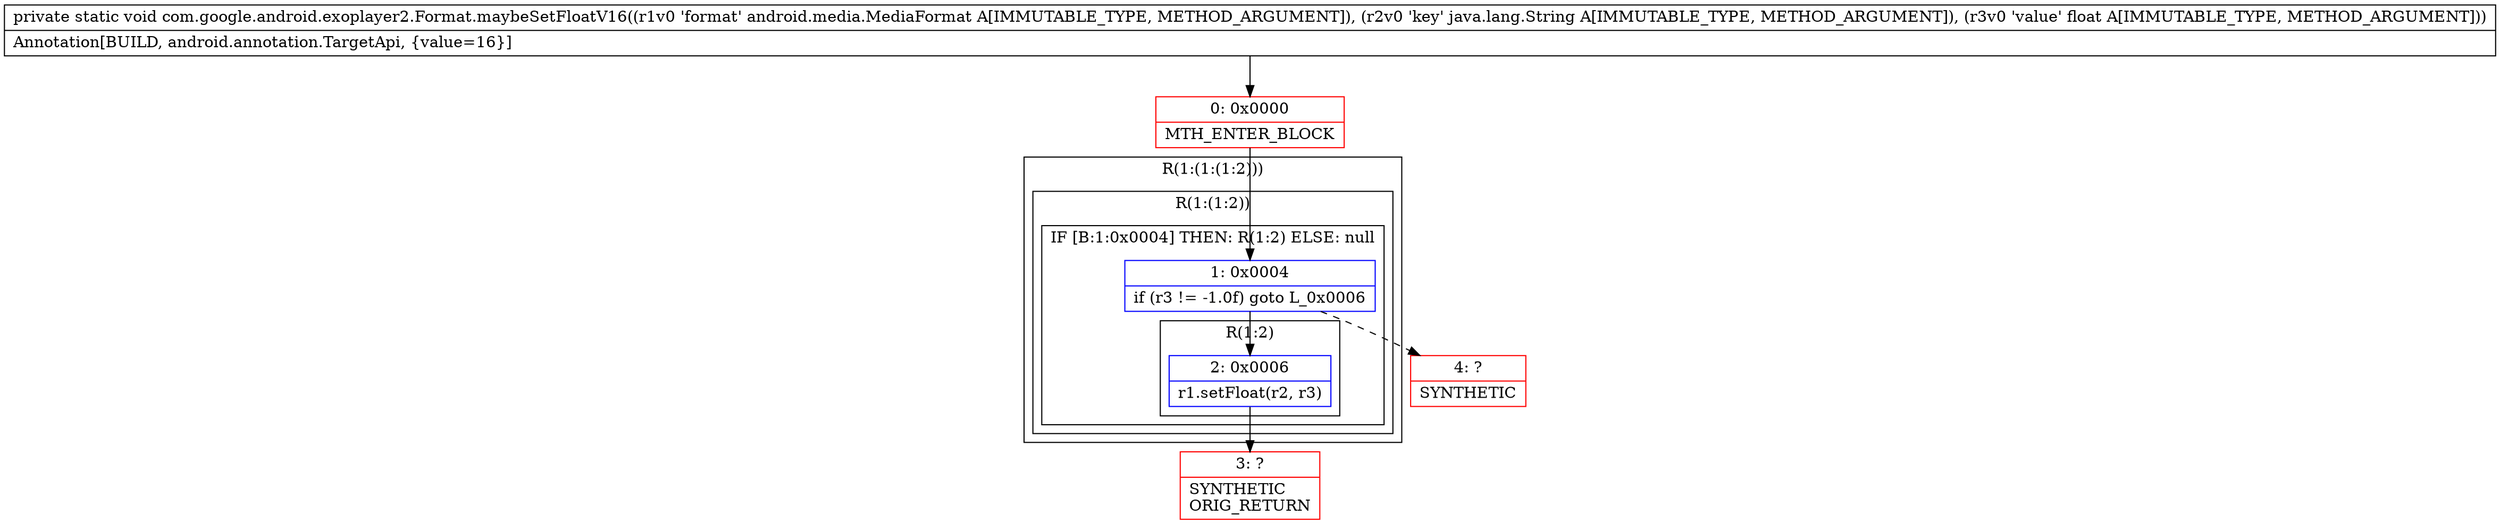 digraph "CFG forcom.google.android.exoplayer2.Format.maybeSetFloatV16(Landroid\/media\/MediaFormat;Ljava\/lang\/String;F)V" {
subgraph cluster_Region_1608981266 {
label = "R(1:(1:(1:2)))";
node [shape=record,color=blue];
subgraph cluster_Region_982122412 {
label = "R(1:(1:2))";
node [shape=record,color=blue];
subgraph cluster_IfRegion_702185492 {
label = "IF [B:1:0x0004] THEN: R(1:2) ELSE: null";
node [shape=record,color=blue];
Node_1 [shape=record,label="{1\:\ 0x0004|if (r3 != \-1.0f) goto L_0x0006\l}"];
subgraph cluster_Region_1487845295 {
label = "R(1:2)";
node [shape=record,color=blue];
Node_2 [shape=record,label="{2\:\ 0x0006|r1.setFloat(r2, r3)\l}"];
}
}
}
}
Node_0 [shape=record,color=red,label="{0\:\ 0x0000|MTH_ENTER_BLOCK\l}"];
Node_3 [shape=record,color=red,label="{3\:\ ?|SYNTHETIC\lORIG_RETURN\l}"];
Node_4 [shape=record,color=red,label="{4\:\ ?|SYNTHETIC\l}"];
MethodNode[shape=record,label="{private static void com.google.android.exoplayer2.Format.maybeSetFloatV16((r1v0 'format' android.media.MediaFormat A[IMMUTABLE_TYPE, METHOD_ARGUMENT]), (r2v0 'key' java.lang.String A[IMMUTABLE_TYPE, METHOD_ARGUMENT]), (r3v0 'value' float A[IMMUTABLE_TYPE, METHOD_ARGUMENT]))  | Annotation[BUILD, android.annotation.TargetApi, \{value=16\}]\l}"];
MethodNode -> Node_0;
Node_1 -> Node_2;
Node_1 -> Node_4[style=dashed];
Node_2 -> Node_3;
Node_0 -> Node_1;
}

